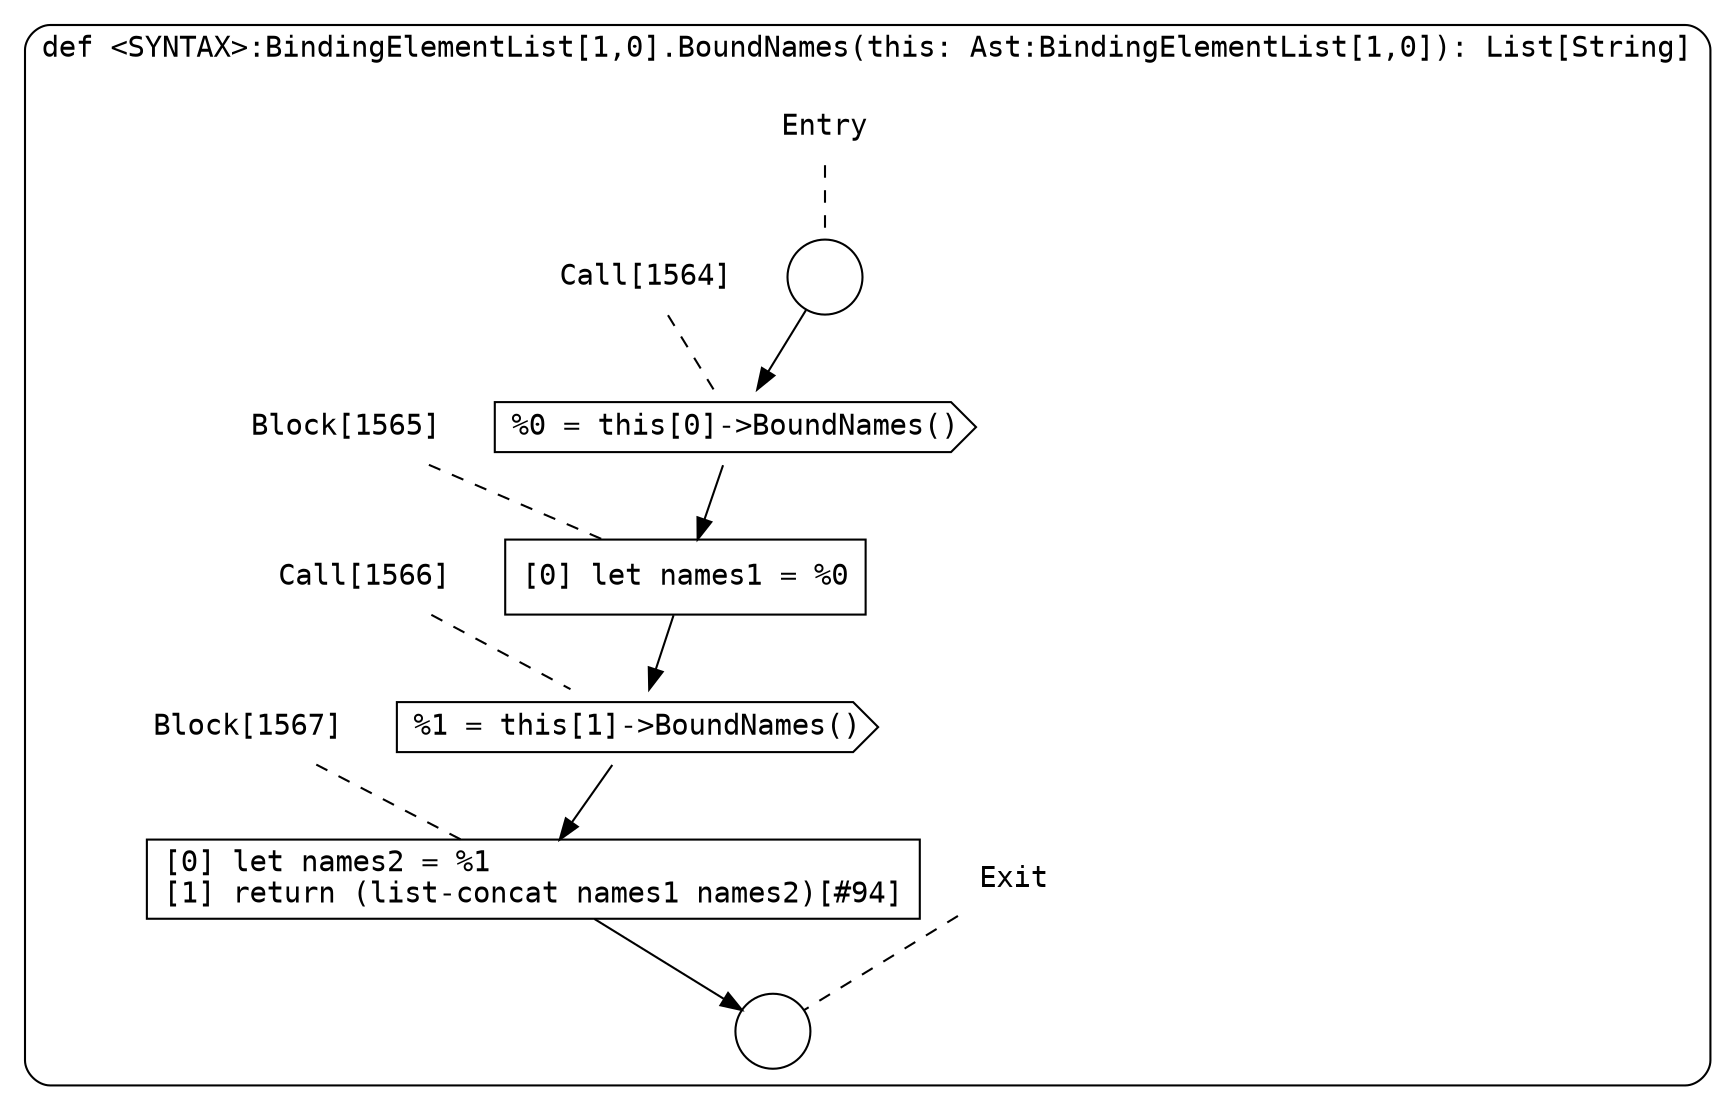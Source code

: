 digraph {
  graph [fontname = "Consolas"]
  node [fontname = "Consolas"]
  edge [fontname = "Consolas"]
  subgraph cluster196 {
    label = "def <SYNTAX>:BindingElementList[1,0].BoundNames(this: Ast:BindingElementList[1,0]): List[String]"
    style = rounded
    cluster196_entry_name [shape=none, label=<<font color="black">Entry</font>>]
    cluster196_entry_name -> cluster196_entry [arrowhead=none, color="black", style=dashed]
    cluster196_entry [shape=circle label=" " color="black" fillcolor="white" style=filled]
    cluster196_entry -> node1564 [color="black"]
    cluster196_exit_name [shape=none, label=<<font color="black">Exit</font>>]
    cluster196_exit_name -> cluster196_exit [arrowhead=none, color="black", style=dashed]
    cluster196_exit [shape=circle label=" " color="black" fillcolor="white" style=filled]
    node1564_name [shape=none, label=<<font color="black">Call[1564]</font>>]
    node1564_name -> node1564 [arrowhead=none, color="black", style=dashed]
    node1564 [shape=cds, label=<<font color="black">%0 = this[0]-&gt;BoundNames()</font>> color="black" fillcolor="white", style=filled]
    node1564 -> node1565 [color="black"]
    node1565_name [shape=none, label=<<font color="black">Block[1565]</font>>]
    node1565_name -> node1565 [arrowhead=none, color="black", style=dashed]
    node1565 [shape=box, label=<<font color="black">[0] let names1 = %0<BR ALIGN="LEFT"/></font>> color="black" fillcolor="white", style=filled]
    node1565 -> node1566 [color="black"]
    node1566_name [shape=none, label=<<font color="black">Call[1566]</font>>]
    node1566_name -> node1566 [arrowhead=none, color="black", style=dashed]
    node1566 [shape=cds, label=<<font color="black">%1 = this[1]-&gt;BoundNames()</font>> color="black" fillcolor="white", style=filled]
    node1566 -> node1567 [color="black"]
    node1567_name [shape=none, label=<<font color="black">Block[1567]</font>>]
    node1567_name -> node1567 [arrowhead=none, color="black", style=dashed]
    node1567 [shape=box, label=<<font color="black">[0] let names2 = %1<BR ALIGN="LEFT"/>[1] return (list-concat names1 names2)[#94]<BR ALIGN="LEFT"/></font>> color="black" fillcolor="white", style=filled]
    node1567 -> cluster196_exit [color="black"]
  }
}